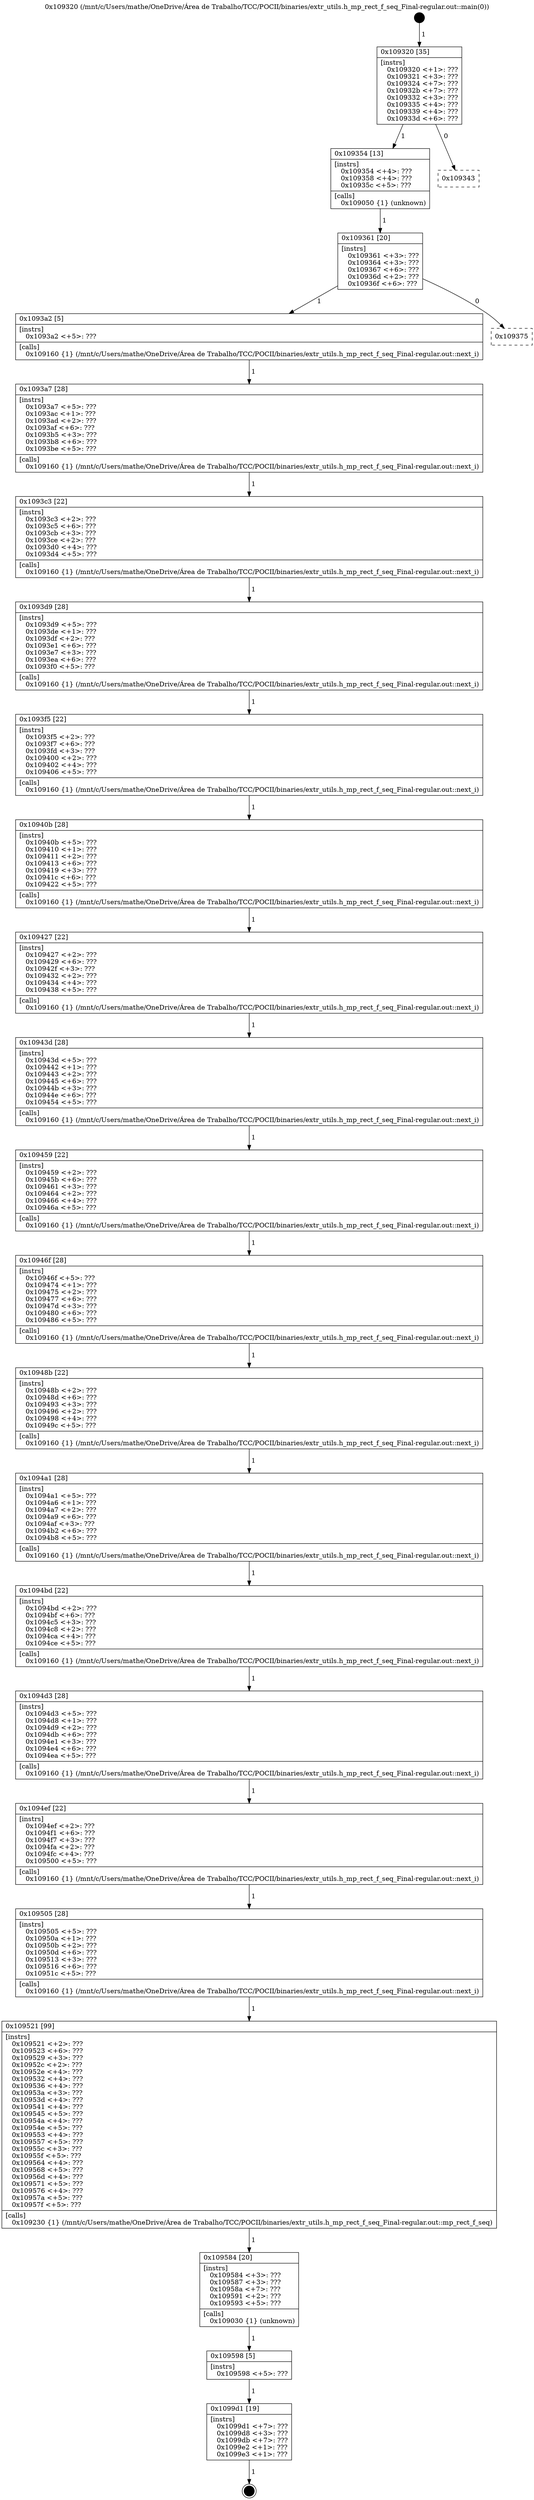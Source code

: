 digraph "0x109320" {
  label = "0x109320 (/mnt/c/Users/mathe/OneDrive/Área de Trabalho/TCC/POCII/binaries/extr_utils.h_mp_rect_f_seq_Final-regular.out::main(0))"
  labelloc = "t"
  node[shape=record]

  Entry [label="",width=0.3,height=0.3,shape=circle,fillcolor=black,style=filled]
  "0x109320" [label="{
     0x109320 [35]\l
     | [instrs]\l
     &nbsp;&nbsp;0x109320 \<+1\>: ???\l
     &nbsp;&nbsp;0x109321 \<+3\>: ???\l
     &nbsp;&nbsp;0x109324 \<+7\>: ???\l
     &nbsp;&nbsp;0x10932b \<+7\>: ???\l
     &nbsp;&nbsp;0x109332 \<+3\>: ???\l
     &nbsp;&nbsp;0x109335 \<+4\>: ???\l
     &nbsp;&nbsp;0x109339 \<+4\>: ???\l
     &nbsp;&nbsp;0x10933d \<+6\>: ???\l
  }"]
  "0x109354" [label="{
     0x109354 [13]\l
     | [instrs]\l
     &nbsp;&nbsp;0x109354 \<+4\>: ???\l
     &nbsp;&nbsp;0x109358 \<+4\>: ???\l
     &nbsp;&nbsp;0x10935c \<+5\>: ???\l
     | [calls]\l
     &nbsp;&nbsp;0x109050 \{1\} (unknown)\l
  }"]
  "0x109343" [label="{
     0x109343\l
  }", style=dashed]
  "0x109361" [label="{
     0x109361 [20]\l
     | [instrs]\l
     &nbsp;&nbsp;0x109361 \<+3\>: ???\l
     &nbsp;&nbsp;0x109364 \<+3\>: ???\l
     &nbsp;&nbsp;0x109367 \<+6\>: ???\l
     &nbsp;&nbsp;0x10936d \<+2\>: ???\l
     &nbsp;&nbsp;0x10936f \<+6\>: ???\l
  }"]
  "0x1093a2" [label="{
     0x1093a2 [5]\l
     | [instrs]\l
     &nbsp;&nbsp;0x1093a2 \<+5\>: ???\l
     | [calls]\l
     &nbsp;&nbsp;0x109160 \{1\} (/mnt/c/Users/mathe/OneDrive/Área de Trabalho/TCC/POCII/binaries/extr_utils.h_mp_rect_f_seq_Final-regular.out::next_i)\l
  }"]
  "0x109375" [label="{
     0x109375\l
  }", style=dashed]
  "0x1093a7" [label="{
     0x1093a7 [28]\l
     | [instrs]\l
     &nbsp;&nbsp;0x1093a7 \<+5\>: ???\l
     &nbsp;&nbsp;0x1093ac \<+1\>: ???\l
     &nbsp;&nbsp;0x1093ad \<+2\>: ???\l
     &nbsp;&nbsp;0x1093af \<+6\>: ???\l
     &nbsp;&nbsp;0x1093b5 \<+3\>: ???\l
     &nbsp;&nbsp;0x1093b8 \<+6\>: ???\l
     &nbsp;&nbsp;0x1093be \<+5\>: ???\l
     | [calls]\l
     &nbsp;&nbsp;0x109160 \{1\} (/mnt/c/Users/mathe/OneDrive/Área de Trabalho/TCC/POCII/binaries/extr_utils.h_mp_rect_f_seq_Final-regular.out::next_i)\l
  }"]
  "0x1093c3" [label="{
     0x1093c3 [22]\l
     | [instrs]\l
     &nbsp;&nbsp;0x1093c3 \<+2\>: ???\l
     &nbsp;&nbsp;0x1093c5 \<+6\>: ???\l
     &nbsp;&nbsp;0x1093cb \<+3\>: ???\l
     &nbsp;&nbsp;0x1093ce \<+2\>: ???\l
     &nbsp;&nbsp;0x1093d0 \<+4\>: ???\l
     &nbsp;&nbsp;0x1093d4 \<+5\>: ???\l
     | [calls]\l
     &nbsp;&nbsp;0x109160 \{1\} (/mnt/c/Users/mathe/OneDrive/Área de Trabalho/TCC/POCII/binaries/extr_utils.h_mp_rect_f_seq_Final-regular.out::next_i)\l
  }"]
  "0x1093d9" [label="{
     0x1093d9 [28]\l
     | [instrs]\l
     &nbsp;&nbsp;0x1093d9 \<+5\>: ???\l
     &nbsp;&nbsp;0x1093de \<+1\>: ???\l
     &nbsp;&nbsp;0x1093df \<+2\>: ???\l
     &nbsp;&nbsp;0x1093e1 \<+6\>: ???\l
     &nbsp;&nbsp;0x1093e7 \<+3\>: ???\l
     &nbsp;&nbsp;0x1093ea \<+6\>: ???\l
     &nbsp;&nbsp;0x1093f0 \<+5\>: ???\l
     | [calls]\l
     &nbsp;&nbsp;0x109160 \{1\} (/mnt/c/Users/mathe/OneDrive/Área de Trabalho/TCC/POCII/binaries/extr_utils.h_mp_rect_f_seq_Final-regular.out::next_i)\l
  }"]
  "0x1093f5" [label="{
     0x1093f5 [22]\l
     | [instrs]\l
     &nbsp;&nbsp;0x1093f5 \<+2\>: ???\l
     &nbsp;&nbsp;0x1093f7 \<+6\>: ???\l
     &nbsp;&nbsp;0x1093fd \<+3\>: ???\l
     &nbsp;&nbsp;0x109400 \<+2\>: ???\l
     &nbsp;&nbsp;0x109402 \<+4\>: ???\l
     &nbsp;&nbsp;0x109406 \<+5\>: ???\l
     | [calls]\l
     &nbsp;&nbsp;0x109160 \{1\} (/mnt/c/Users/mathe/OneDrive/Área de Trabalho/TCC/POCII/binaries/extr_utils.h_mp_rect_f_seq_Final-regular.out::next_i)\l
  }"]
  "0x10940b" [label="{
     0x10940b [28]\l
     | [instrs]\l
     &nbsp;&nbsp;0x10940b \<+5\>: ???\l
     &nbsp;&nbsp;0x109410 \<+1\>: ???\l
     &nbsp;&nbsp;0x109411 \<+2\>: ???\l
     &nbsp;&nbsp;0x109413 \<+6\>: ???\l
     &nbsp;&nbsp;0x109419 \<+3\>: ???\l
     &nbsp;&nbsp;0x10941c \<+6\>: ???\l
     &nbsp;&nbsp;0x109422 \<+5\>: ???\l
     | [calls]\l
     &nbsp;&nbsp;0x109160 \{1\} (/mnt/c/Users/mathe/OneDrive/Área de Trabalho/TCC/POCII/binaries/extr_utils.h_mp_rect_f_seq_Final-regular.out::next_i)\l
  }"]
  "0x109427" [label="{
     0x109427 [22]\l
     | [instrs]\l
     &nbsp;&nbsp;0x109427 \<+2\>: ???\l
     &nbsp;&nbsp;0x109429 \<+6\>: ???\l
     &nbsp;&nbsp;0x10942f \<+3\>: ???\l
     &nbsp;&nbsp;0x109432 \<+2\>: ???\l
     &nbsp;&nbsp;0x109434 \<+4\>: ???\l
     &nbsp;&nbsp;0x109438 \<+5\>: ???\l
     | [calls]\l
     &nbsp;&nbsp;0x109160 \{1\} (/mnt/c/Users/mathe/OneDrive/Área de Trabalho/TCC/POCII/binaries/extr_utils.h_mp_rect_f_seq_Final-regular.out::next_i)\l
  }"]
  "0x10943d" [label="{
     0x10943d [28]\l
     | [instrs]\l
     &nbsp;&nbsp;0x10943d \<+5\>: ???\l
     &nbsp;&nbsp;0x109442 \<+1\>: ???\l
     &nbsp;&nbsp;0x109443 \<+2\>: ???\l
     &nbsp;&nbsp;0x109445 \<+6\>: ???\l
     &nbsp;&nbsp;0x10944b \<+3\>: ???\l
     &nbsp;&nbsp;0x10944e \<+6\>: ???\l
     &nbsp;&nbsp;0x109454 \<+5\>: ???\l
     | [calls]\l
     &nbsp;&nbsp;0x109160 \{1\} (/mnt/c/Users/mathe/OneDrive/Área de Trabalho/TCC/POCII/binaries/extr_utils.h_mp_rect_f_seq_Final-regular.out::next_i)\l
  }"]
  "0x109459" [label="{
     0x109459 [22]\l
     | [instrs]\l
     &nbsp;&nbsp;0x109459 \<+2\>: ???\l
     &nbsp;&nbsp;0x10945b \<+6\>: ???\l
     &nbsp;&nbsp;0x109461 \<+3\>: ???\l
     &nbsp;&nbsp;0x109464 \<+2\>: ???\l
     &nbsp;&nbsp;0x109466 \<+4\>: ???\l
     &nbsp;&nbsp;0x10946a \<+5\>: ???\l
     | [calls]\l
     &nbsp;&nbsp;0x109160 \{1\} (/mnt/c/Users/mathe/OneDrive/Área de Trabalho/TCC/POCII/binaries/extr_utils.h_mp_rect_f_seq_Final-regular.out::next_i)\l
  }"]
  "0x10946f" [label="{
     0x10946f [28]\l
     | [instrs]\l
     &nbsp;&nbsp;0x10946f \<+5\>: ???\l
     &nbsp;&nbsp;0x109474 \<+1\>: ???\l
     &nbsp;&nbsp;0x109475 \<+2\>: ???\l
     &nbsp;&nbsp;0x109477 \<+6\>: ???\l
     &nbsp;&nbsp;0x10947d \<+3\>: ???\l
     &nbsp;&nbsp;0x109480 \<+6\>: ???\l
     &nbsp;&nbsp;0x109486 \<+5\>: ???\l
     | [calls]\l
     &nbsp;&nbsp;0x109160 \{1\} (/mnt/c/Users/mathe/OneDrive/Área de Trabalho/TCC/POCII/binaries/extr_utils.h_mp_rect_f_seq_Final-regular.out::next_i)\l
  }"]
  "0x10948b" [label="{
     0x10948b [22]\l
     | [instrs]\l
     &nbsp;&nbsp;0x10948b \<+2\>: ???\l
     &nbsp;&nbsp;0x10948d \<+6\>: ???\l
     &nbsp;&nbsp;0x109493 \<+3\>: ???\l
     &nbsp;&nbsp;0x109496 \<+2\>: ???\l
     &nbsp;&nbsp;0x109498 \<+4\>: ???\l
     &nbsp;&nbsp;0x10949c \<+5\>: ???\l
     | [calls]\l
     &nbsp;&nbsp;0x109160 \{1\} (/mnt/c/Users/mathe/OneDrive/Área de Trabalho/TCC/POCII/binaries/extr_utils.h_mp_rect_f_seq_Final-regular.out::next_i)\l
  }"]
  "0x1094a1" [label="{
     0x1094a1 [28]\l
     | [instrs]\l
     &nbsp;&nbsp;0x1094a1 \<+5\>: ???\l
     &nbsp;&nbsp;0x1094a6 \<+1\>: ???\l
     &nbsp;&nbsp;0x1094a7 \<+2\>: ???\l
     &nbsp;&nbsp;0x1094a9 \<+6\>: ???\l
     &nbsp;&nbsp;0x1094af \<+3\>: ???\l
     &nbsp;&nbsp;0x1094b2 \<+6\>: ???\l
     &nbsp;&nbsp;0x1094b8 \<+5\>: ???\l
     | [calls]\l
     &nbsp;&nbsp;0x109160 \{1\} (/mnt/c/Users/mathe/OneDrive/Área de Trabalho/TCC/POCII/binaries/extr_utils.h_mp_rect_f_seq_Final-regular.out::next_i)\l
  }"]
  "0x1094bd" [label="{
     0x1094bd [22]\l
     | [instrs]\l
     &nbsp;&nbsp;0x1094bd \<+2\>: ???\l
     &nbsp;&nbsp;0x1094bf \<+6\>: ???\l
     &nbsp;&nbsp;0x1094c5 \<+3\>: ???\l
     &nbsp;&nbsp;0x1094c8 \<+2\>: ???\l
     &nbsp;&nbsp;0x1094ca \<+4\>: ???\l
     &nbsp;&nbsp;0x1094ce \<+5\>: ???\l
     | [calls]\l
     &nbsp;&nbsp;0x109160 \{1\} (/mnt/c/Users/mathe/OneDrive/Área de Trabalho/TCC/POCII/binaries/extr_utils.h_mp_rect_f_seq_Final-regular.out::next_i)\l
  }"]
  "0x1094d3" [label="{
     0x1094d3 [28]\l
     | [instrs]\l
     &nbsp;&nbsp;0x1094d3 \<+5\>: ???\l
     &nbsp;&nbsp;0x1094d8 \<+1\>: ???\l
     &nbsp;&nbsp;0x1094d9 \<+2\>: ???\l
     &nbsp;&nbsp;0x1094db \<+6\>: ???\l
     &nbsp;&nbsp;0x1094e1 \<+3\>: ???\l
     &nbsp;&nbsp;0x1094e4 \<+6\>: ???\l
     &nbsp;&nbsp;0x1094ea \<+5\>: ???\l
     | [calls]\l
     &nbsp;&nbsp;0x109160 \{1\} (/mnt/c/Users/mathe/OneDrive/Área de Trabalho/TCC/POCII/binaries/extr_utils.h_mp_rect_f_seq_Final-regular.out::next_i)\l
  }"]
  "0x1094ef" [label="{
     0x1094ef [22]\l
     | [instrs]\l
     &nbsp;&nbsp;0x1094ef \<+2\>: ???\l
     &nbsp;&nbsp;0x1094f1 \<+6\>: ???\l
     &nbsp;&nbsp;0x1094f7 \<+3\>: ???\l
     &nbsp;&nbsp;0x1094fa \<+2\>: ???\l
     &nbsp;&nbsp;0x1094fc \<+4\>: ???\l
     &nbsp;&nbsp;0x109500 \<+5\>: ???\l
     | [calls]\l
     &nbsp;&nbsp;0x109160 \{1\} (/mnt/c/Users/mathe/OneDrive/Área de Trabalho/TCC/POCII/binaries/extr_utils.h_mp_rect_f_seq_Final-regular.out::next_i)\l
  }"]
  "0x109505" [label="{
     0x109505 [28]\l
     | [instrs]\l
     &nbsp;&nbsp;0x109505 \<+5\>: ???\l
     &nbsp;&nbsp;0x10950a \<+1\>: ???\l
     &nbsp;&nbsp;0x10950b \<+2\>: ???\l
     &nbsp;&nbsp;0x10950d \<+6\>: ???\l
     &nbsp;&nbsp;0x109513 \<+3\>: ???\l
     &nbsp;&nbsp;0x109516 \<+6\>: ???\l
     &nbsp;&nbsp;0x10951c \<+5\>: ???\l
     | [calls]\l
     &nbsp;&nbsp;0x109160 \{1\} (/mnt/c/Users/mathe/OneDrive/Área de Trabalho/TCC/POCII/binaries/extr_utils.h_mp_rect_f_seq_Final-regular.out::next_i)\l
  }"]
  "0x109521" [label="{
     0x109521 [99]\l
     | [instrs]\l
     &nbsp;&nbsp;0x109521 \<+2\>: ???\l
     &nbsp;&nbsp;0x109523 \<+6\>: ???\l
     &nbsp;&nbsp;0x109529 \<+3\>: ???\l
     &nbsp;&nbsp;0x10952c \<+2\>: ???\l
     &nbsp;&nbsp;0x10952e \<+4\>: ???\l
     &nbsp;&nbsp;0x109532 \<+4\>: ???\l
     &nbsp;&nbsp;0x109536 \<+4\>: ???\l
     &nbsp;&nbsp;0x10953a \<+3\>: ???\l
     &nbsp;&nbsp;0x10953d \<+4\>: ???\l
     &nbsp;&nbsp;0x109541 \<+4\>: ???\l
     &nbsp;&nbsp;0x109545 \<+5\>: ???\l
     &nbsp;&nbsp;0x10954a \<+4\>: ???\l
     &nbsp;&nbsp;0x10954e \<+5\>: ???\l
     &nbsp;&nbsp;0x109553 \<+4\>: ???\l
     &nbsp;&nbsp;0x109557 \<+5\>: ???\l
     &nbsp;&nbsp;0x10955c \<+3\>: ???\l
     &nbsp;&nbsp;0x10955f \<+5\>: ???\l
     &nbsp;&nbsp;0x109564 \<+4\>: ???\l
     &nbsp;&nbsp;0x109568 \<+5\>: ???\l
     &nbsp;&nbsp;0x10956d \<+4\>: ???\l
     &nbsp;&nbsp;0x109571 \<+5\>: ???\l
     &nbsp;&nbsp;0x109576 \<+4\>: ???\l
     &nbsp;&nbsp;0x10957a \<+5\>: ???\l
     &nbsp;&nbsp;0x10957f \<+5\>: ???\l
     | [calls]\l
     &nbsp;&nbsp;0x109230 \{1\} (/mnt/c/Users/mathe/OneDrive/Área de Trabalho/TCC/POCII/binaries/extr_utils.h_mp_rect_f_seq_Final-regular.out::mp_rect_f_seq)\l
  }"]
  "0x109584" [label="{
     0x109584 [20]\l
     | [instrs]\l
     &nbsp;&nbsp;0x109584 \<+3\>: ???\l
     &nbsp;&nbsp;0x109587 \<+3\>: ???\l
     &nbsp;&nbsp;0x10958a \<+7\>: ???\l
     &nbsp;&nbsp;0x109591 \<+2\>: ???\l
     &nbsp;&nbsp;0x109593 \<+5\>: ???\l
     | [calls]\l
     &nbsp;&nbsp;0x109030 \{1\} (unknown)\l
  }"]
  "0x109598" [label="{
     0x109598 [5]\l
     | [instrs]\l
     &nbsp;&nbsp;0x109598 \<+5\>: ???\l
  }"]
  "0x1099d1" [label="{
     0x1099d1 [19]\l
     | [instrs]\l
     &nbsp;&nbsp;0x1099d1 \<+7\>: ???\l
     &nbsp;&nbsp;0x1099d8 \<+3\>: ???\l
     &nbsp;&nbsp;0x1099db \<+7\>: ???\l
     &nbsp;&nbsp;0x1099e2 \<+1\>: ???\l
     &nbsp;&nbsp;0x1099e3 \<+1\>: ???\l
  }"]
  Exit [label="",width=0.3,height=0.3,shape=circle,fillcolor=black,style=filled,peripheries=2]
  Entry -> "0x109320" [label=" 1"]
  "0x109320" -> "0x109354" [label=" 1"]
  "0x109320" -> "0x109343" [label=" 0"]
  "0x109354" -> "0x109361" [label=" 1"]
  "0x109361" -> "0x1093a2" [label=" 1"]
  "0x109361" -> "0x109375" [label=" 0"]
  "0x1093a2" -> "0x1093a7" [label=" 1"]
  "0x1093a7" -> "0x1093c3" [label=" 1"]
  "0x1093c3" -> "0x1093d9" [label=" 1"]
  "0x1093d9" -> "0x1093f5" [label=" 1"]
  "0x1093f5" -> "0x10940b" [label=" 1"]
  "0x10940b" -> "0x109427" [label=" 1"]
  "0x109427" -> "0x10943d" [label=" 1"]
  "0x10943d" -> "0x109459" [label=" 1"]
  "0x109459" -> "0x10946f" [label=" 1"]
  "0x10946f" -> "0x10948b" [label=" 1"]
  "0x10948b" -> "0x1094a1" [label=" 1"]
  "0x1094a1" -> "0x1094bd" [label=" 1"]
  "0x1094bd" -> "0x1094d3" [label=" 1"]
  "0x1094d3" -> "0x1094ef" [label=" 1"]
  "0x1094ef" -> "0x109505" [label=" 1"]
  "0x109505" -> "0x109521" [label=" 1"]
  "0x109521" -> "0x109584" [label=" 1"]
  "0x109584" -> "0x109598" [label=" 1"]
  "0x109598" -> "0x1099d1" [label=" 1"]
  "0x1099d1" -> Exit [label=" 1"]
}
